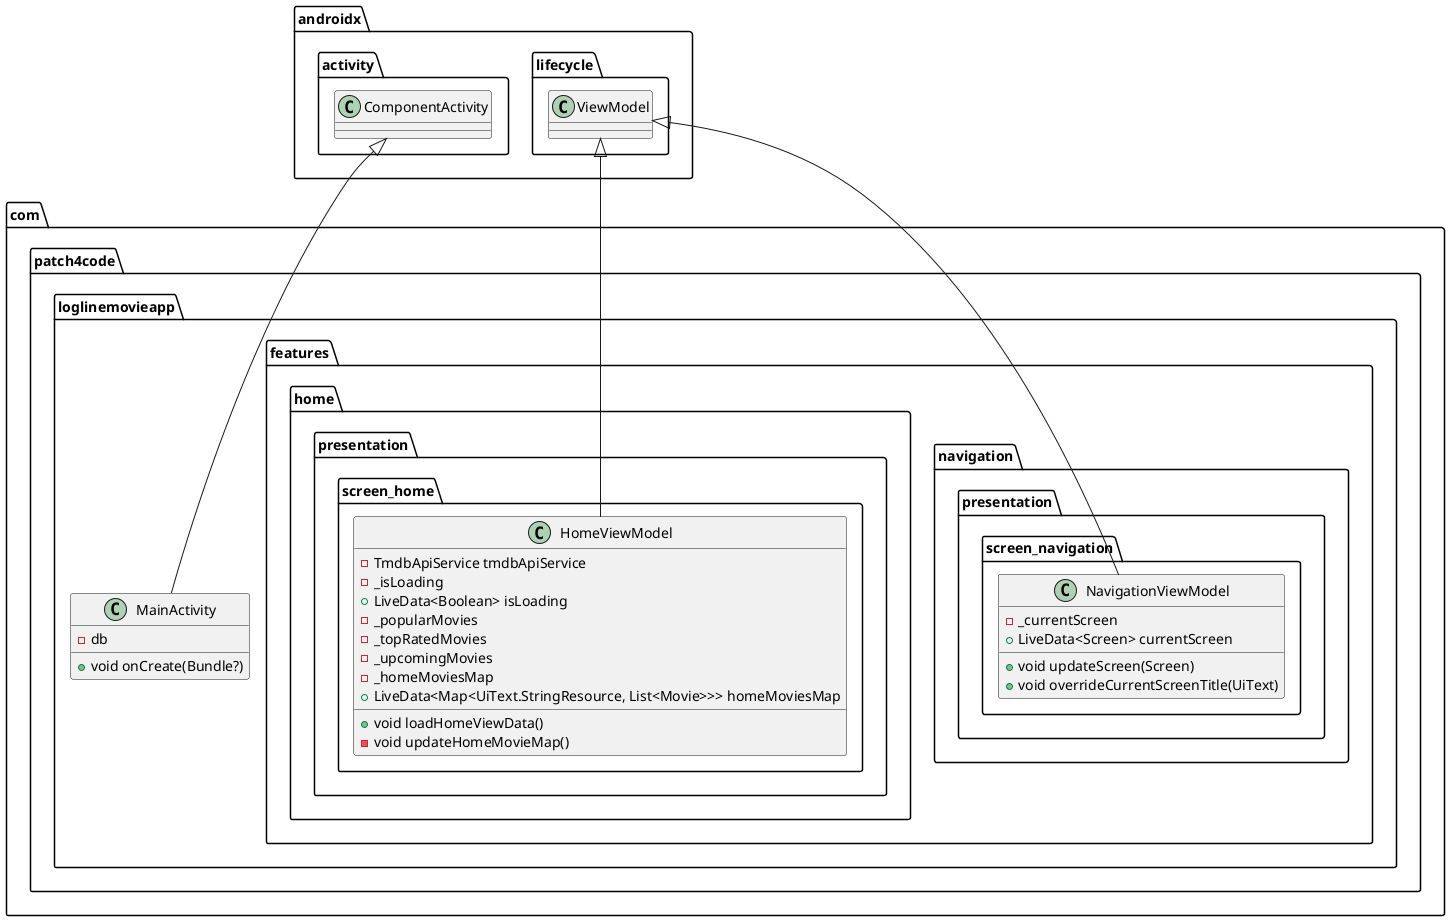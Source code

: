 @startuml
class com.patch4code.loglinemovieapp.MainActivity {
-  db
+ void onCreate(Bundle?)
}


class com.patch4code.loglinemovieapp.features.navigation.presentation.screen_navigation.NavigationViewModel {
-  _currentScreen
+ LiveData<Screen> currentScreen
+ void updateScreen(Screen)
+ void overrideCurrentScreenTitle(UiText)
}


class com.patch4code.loglinemovieapp.features.home.presentation.screen_home.HomeViewModel {
- TmdbApiService tmdbApiService
-  _isLoading
+ LiveData<Boolean> isLoading
-  _popularMovies
-  _topRatedMovies
-  _upcomingMovies
-  _homeMoviesMap
+ LiveData<Map<UiText.StringResource, List<Movie>>> homeMoviesMap
+ void loadHomeViewData()
- void updateHomeMovieMap()
}




androidx.activity.ComponentActivity <|-- com.patch4code.loglinemovieapp.MainActivity
androidx.lifecycle.ViewModel <|-- com.patch4code.loglinemovieapp.features.navigation.presentation.screen_navigation.NavigationViewModel
androidx.lifecycle.ViewModel <|-- com.patch4code.loglinemovieapp.features.home.presentation.screen_home.HomeViewModel
@enduml